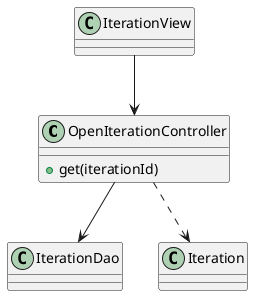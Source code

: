 @startuml
	class OpenIterationController {
	+get(iterationId)
	}

	IterationView --> OpenIterationController
	OpenIterationController --> IterationDao
	OpenIterationController ..> Iteration
@enduml
